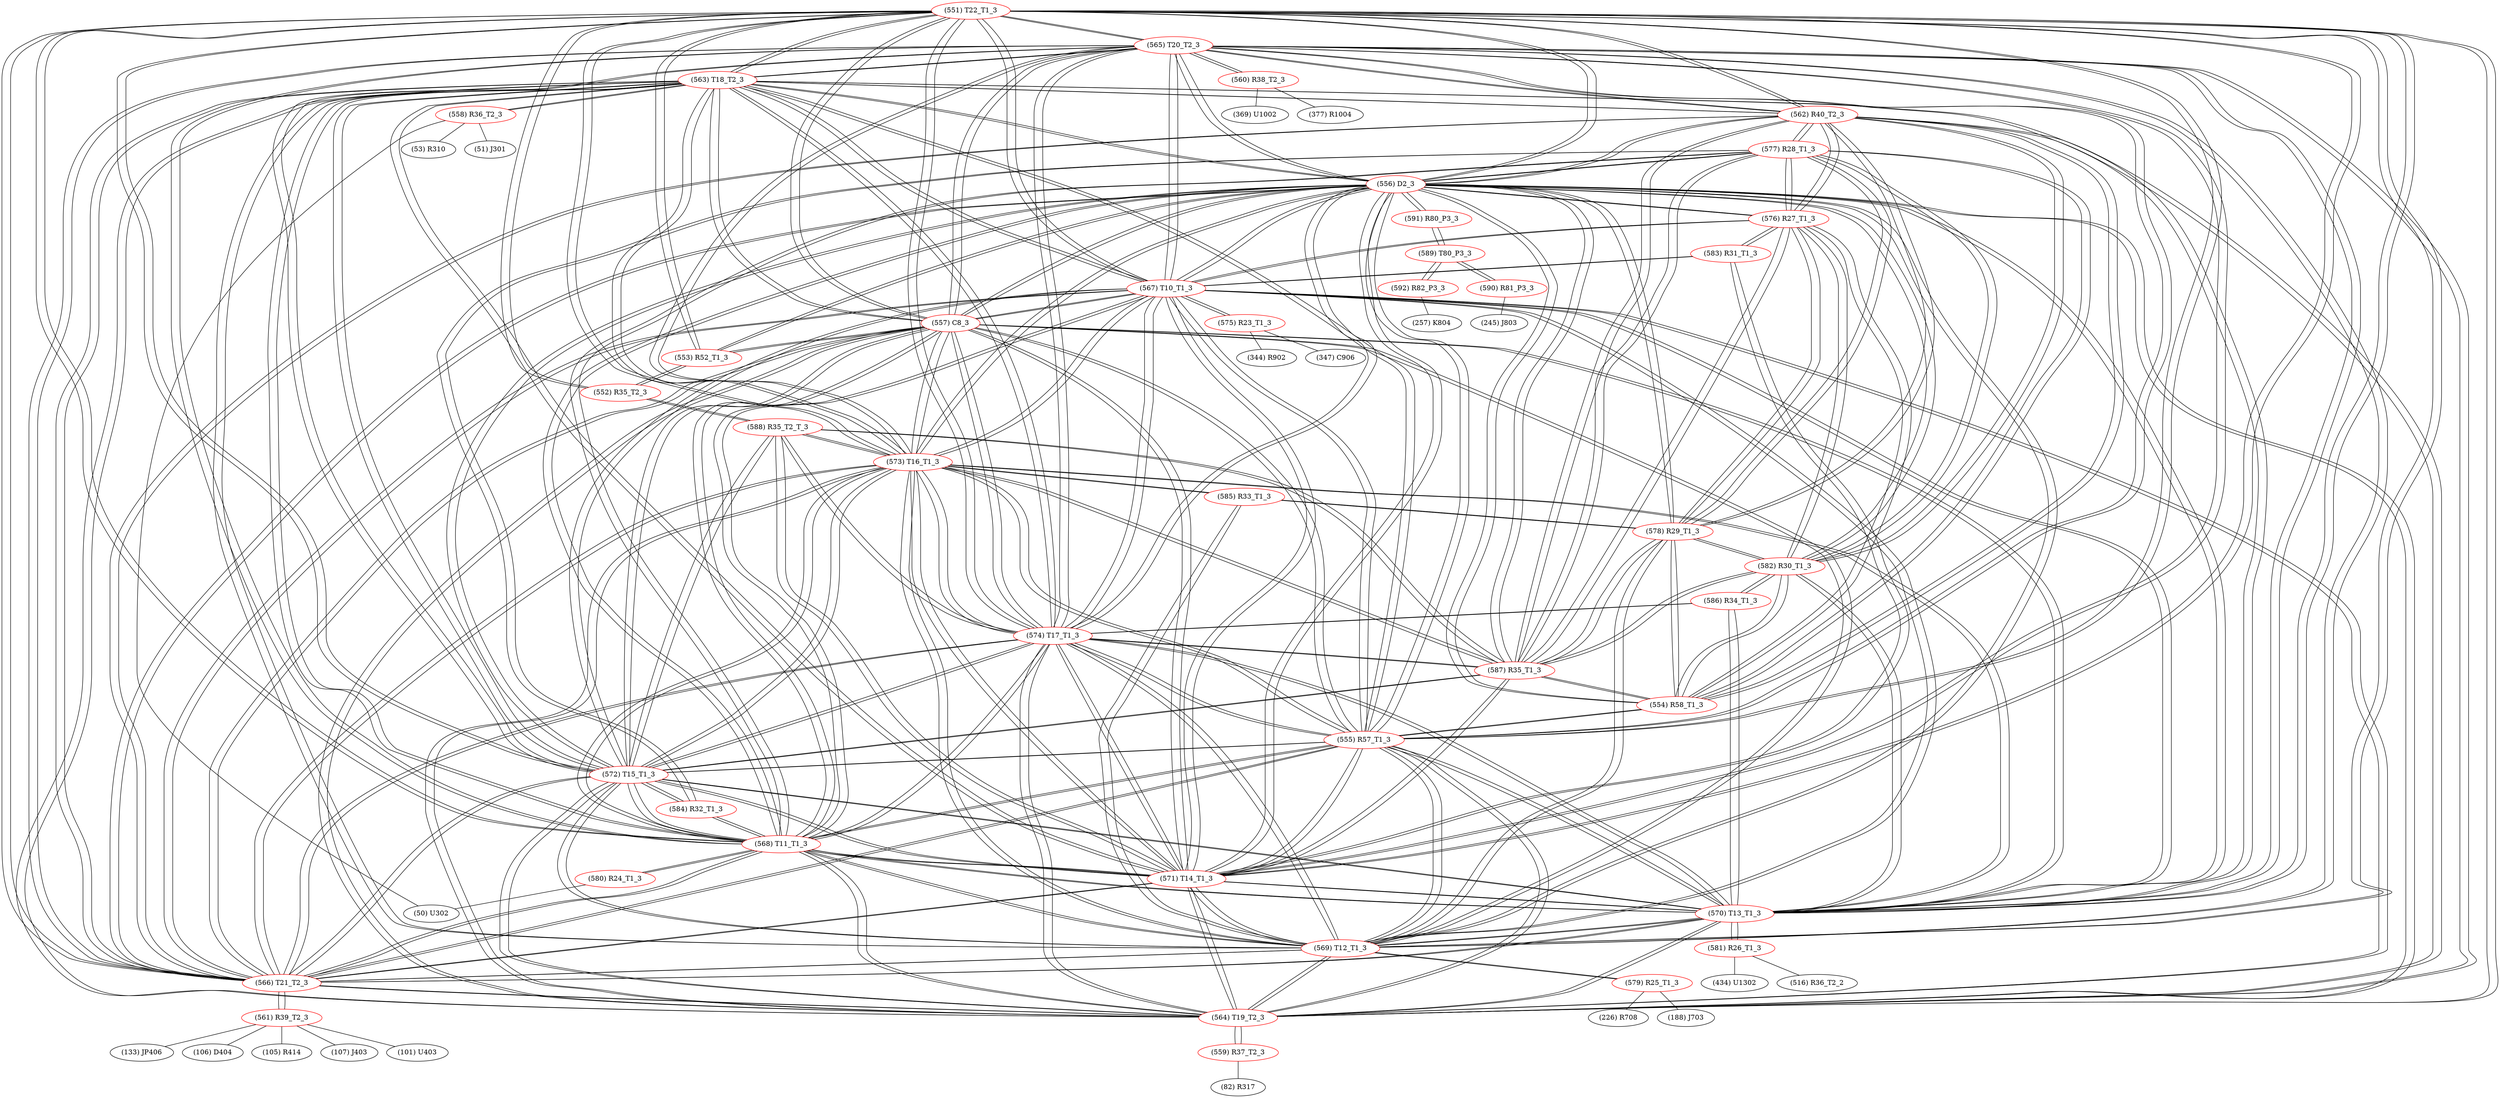 graph {
	551 [label="(551) T22_T1_3" color=red]
	565 [label="(565) T20_T2_3"]
	563 [label="(563) T18_T2_3"]
	564 [label="(564) T19_T2_3"]
	566 [label="(566) T21_T2_3"]
	555 [label="(555) R57_T1_3"]
	556 [label="(556) D2_3"]
	568 [label="(568) T11_T1_3"]
	573 [label="(573) T16_T1_3"]
	574 [label="(574) T17_T1_3"]
	567 [label="(567) T10_T1_3"]
	569 [label="(569) T12_T1_3"]
	570 [label="(570) T13_T1_3"]
	571 [label="(571) T14_T1_3"]
	572 [label="(572) T15_T1_3"]
	557 [label="(557) C8_3"]
	562 [label="(562) R40_T2_3"]
	553 [label="(553) R52_T1_3"]
	552 [label="(552) R35_T2_3"]
	552 [label="(552) R35_T2_3" color=red]
	553 [label="(553) R52_T1_3"]
	551 [label="(551) T22_T1_3"]
	588 [label="(588) R35_T2_T_3"]
	553 [label="(553) R52_T1_3" color=red]
	556 [label="(556) D2_3"]
	557 [label="(557) C8_3"]
	552 [label="(552) R35_T2_3"]
	551 [label="(551) T22_T1_3"]
	554 [label="(554) R58_T1_3" color=red]
	555 [label="(555) R57_T1_3"]
	556 [label="(556) D2_3"]
	578 [label="(578) R29_T1_3"]
	587 [label="(587) R35_T1_3"]
	562 [label="(562) R40_T2_3"]
	582 [label="(582) R30_T1_3"]
	576 [label="(576) R27_T1_3"]
	577 [label="(577) R28_T1_3"]
	555 [label="(555) R57_T1_3" color=red]
	565 [label="(565) T20_T2_3"]
	563 [label="(563) T18_T2_3"]
	564 [label="(564) T19_T2_3"]
	566 [label="(566) T21_T2_3"]
	551 [label="(551) T22_T1_3"]
	556 [label="(556) D2_3"]
	568 [label="(568) T11_T1_3"]
	573 [label="(573) T16_T1_3"]
	574 [label="(574) T17_T1_3"]
	567 [label="(567) T10_T1_3"]
	569 [label="(569) T12_T1_3"]
	570 [label="(570) T13_T1_3"]
	571 [label="(571) T14_T1_3"]
	572 [label="(572) T15_T1_3"]
	557 [label="(557) C8_3"]
	554 [label="(554) R58_T1_3"]
	556 [label="(556) D2_3" color=red]
	565 [label="(565) T20_T2_3"]
	563 [label="(563) T18_T2_3"]
	564 [label="(564) T19_T2_3"]
	566 [label="(566) T21_T2_3"]
	555 [label="(555) R57_T1_3"]
	551 [label="(551) T22_T1_3"]
	568 [label="(568) T11_T1_3"]
	573 [label="(573) T16_T1_3"]
	574 [label="(574) T17_T1_3"]
	567 [label="(567) T10_T1_3"]
	569 [label="(569) T12_T1_3"]
	570 [label="(570) T13_T1_3"]
	571 [label="(571) T14_T1_3"]
	572 [label="(572) T15_T1_3"]
	557 [label="(557) C8_3"]
	553 [label="(553) R52_T1_3"]
	554 [label="(554) R58_T1_3"]
	578 [label="(578) R29_T1_3"]
	587 [label="(587) R35_T1_3"]
	562 [label="(562) R40_T2_3"]
	582 [label="(582) R30_T1_3"]
	576 [label="(576) R27_T1_3"]
	577 [label="(577) R28_T1_3"]
	591 [label="(591) R80_P3_3"]
	557 [label="(557) C8_3" color=red]
	565 [label="(565) T20_T2_3"]
	563 [label="(563) T18_T2_3"]
	564 [label="(564) T19_T2_3"]
	566 [label="(566) T21_T2_3"]
	555 [label="(555) R57_T1_3"]
	551 [label="(551) T22_T1_3"]
	556 [label="(556) D2_3"]
	568 [label="(568) T11_T1_3"]
	573 [label="(573) T16_T1_3"]
	574 [label="(574) T17_T1_3"]
	567 [label="(567) T10_T1_3"]
	569 [label="(569) T12_T1_3"]
	570 [label="(570) T13_T1_3"]
	571 [label="(571) T14_T1_3"]
	572 [label="(572) T15_T1_3"]
	553 [label="(553) R52_T1_3"]
	558 [label="(558) R36_T2_3" color=red]
	51 [label="(51) J301"]
	50 [label="(50) U302"]
	53 [label="(53) R310"]
	563 [label="(563) T18_T2_3"]
	559 [label="(559) R37_T2_3" color=red]
	82 [label="(82) R317"]
	564 [label="(564) T19_T2_3"]
	560 [label="(560) R38_T2_3" color=red]
	369 [label="(369) U1002"]
	377 [label="(377) R1004"]
	565 [label="(565) T20_T2_3"]
	561 [label="(561) R39_T2_3" color=red]
	133 [label="(133) JP406"]
	106 [label="(106) D404"]
	105 [label="(105) R414"]
	107 [label="(107) J403"]
	101 [label="(101) U403"]
	566 [label="(566) T21_T2_3"]
	562 [label="(562) R40_T2_3" color=red]
	578 [label="(578) R29_T1_3"]
	587 [label="(587) R35_T1_3"]
	582 [label="(582) R30_T1_3"]
	556 [label="(556) D2_3"]
	554 [label="(554) R58_T1_3"]
	576 [label="(576) R27_T1_3"]
	577 [label="(577) R28_T1_3"]
	551 [label="(551) T22_T1_3"]
	564 [label="(564) T19_T2_3"]
	563 [label="(563) T18_T2_3"]
	566 [label="(566) T21_T2_3"]
	565 [label="(565) T20_T2_3"]
	563 [label="(563) T18_T2_3" color=red]
	565 [label="(565) T20_T2_3"]
	564 [label="(564) T19_T2_3"]
	566 [label="(566) T21_T2_3"]
	555 [label="(555) R57_T1_3"]
	551 [label="(551) T22_T1_3"]
	556 [label="(556) D2_3"]
	568 [label="(568) T11_T1_3"]
	573 [label="(573) T16_T1_3"]
	574 [label="(574) T17_T1_3"]
	567 [label="(567) T10_T1_3"]
	569 [label="(569) T12_T1_3"]
	570 [label="(570) T13_T1_3"]
	571 [label="(571) T14_T1_3"]
	572 [label="(572) T15_T1_3"]
	557 [label="(557) C8_3"]
	562 [label="(562) R40_T2_3"]
	558 [label="(558) R36_T2_3"]
	564 [label="(564) T19_T2_3" color=red]
	565 [label="(565) T20_T2_3"]
	563 [label="(563) T18_T2_3"]
	566 [label="(566) T21_T2_3"]
	555 [label="(555) R57_T1_3"]
	551 [label="(551) T22_T1_3"]
	556 [label="(556) D2_3"]
	568 [label="(568) T11_T1_3"]
	573 [label="(573) T16_T1_3"]
	574 [label="(574) T17_T1_3"]
	567 [label="(567) T10_T1_3"]
	569 [label="(569) T12_T1_3"]
	570 [label="(570) T13_T1_3"]
	571 [label="(571) T14_T1_3"]
	572 [label="(572) T15_T1_3"]
	557 [label="(557) C8_3"]
	562 [label="(562) R40_T2_3"]
	559 [label="(559) R37_T2_3"]
	565 [label="(565) T20_T2_3" color=red]
	563 [label="(563) T18_T2_3"]
	564 [label="(564) T19_T2_3"]
	566 [label="(566) T21_T2_3"]
	555 [label="(555) R57_T1_3"]
	551 [label="(551) T22_T1_3"]
	556 [label="(556) D2_3"]
	568 [label="(568) T11_T1_3"]
	573 [label="(573) T16_T1_3"]
	574 [label="(574) T17_T1_3"]
	567 [label="(567) T10_T1_3"]
	569 [label="(569) T12_T1_3"]
	570 [label="(570) T13_T1_3"]
	571 [label="(571) T14_T1_3"]
	572 [label="(572) T15_T1_3"]
	557 [label="(557) C8_3"]
	562 [label="(562) R40_T2_3"]
	560 [label="(560) R38_T2_3"]
	566 [label="(566) T21_T2_3" color=red]
	565 [label="(565) T20_T2_3"]
	563 [label="(563) T18_T2_3"]
	564 [label="(564) T19_T2_3"]
	555 [label="(555) R57_T1_3"]
	551 [label="(551) T22_T1_3"]
	556 [label="(556) D2_3"]
	568 [label="(568) T11_T1_3"]
	573 [label="(573) T16_T1_3"]
	574 [label="(574) T17_T1_3"]
	567 [label="(567) T10_T1_3"]
	569 [label="(569) T12_T1_3"]
	570 [label="(570) T13_T1_3"]
	571 [label="(571) T14_T1_3"]
	572 [label="(572) T15_T1_3"]
	557 [label="(557) C8_3"]
	562 [label="(562) R40_T2_3"]
	561 [label="(561) R39_T2_3"]
	567 [label="(567) T10_T1_3" color=red]
	565 [label="(565) T20_T2_3"]
	563 [label="(563) T18_T2_3"]
	564 [label="(564) T19_T2_3"]
	566 [label="(566) T21_T2_3"]
	555 [label="(555) R57_T1_3"]
	551 [label="(551) T22_T1_3"]
	556 [label="(556) D2_3"]
	568 [label="(568) T11_T1_3"]
	573 [label="(573) T16_T1_3"]
	574 [label="(574) T17_T1_3"]
	569 [label="(569) T12_T1_3"]
	570 [label="(570) T13_T1_3"]
	571 [label="(571) T14_T1_3"]
	572 [label="(572) T15_T1_3"]
	557 [label="(557) C8_3"]
	575 [label="(575) R23_T1_3"]
	583 [label="(583) R31_T1_3"]
	576 [label="(576) R27_T1_3"]
	568 [label="(568) T11_T1_3" color=red]
	565 [label="(565) T20_T2_3"]
	563 [label="(563) T18_T2_3"]
	564 [label="(564) T19_T2_3"]
	566 [label="(566) T21_T2_3"]
	555 [label="(555) R57_T1_3"]
	551 [label="(551) T22_T1_3"]
	556 [label="(556) D2_3"]
	573 [label="(573) T16_T1_3"]
	574 [label="(574) T17_T1_3"]
	567 [label="(567) T10_T1_3"]
	569 [label="(569) T12_T1_3"]
	570 [label="(570) T13_T1_3"]
	571 [label="(571) T14_T1_3"]
	572 [label="(572) T15_T1_3"]
	557 [label="(557) C8_3"]
	580 [label="(580) R24_T1_3"]
	584 [label="(584) R32_T1_3"]
	577 [label="(577) R28_T1_3"]
	569 [label="(569) T12_T1_3" color=red]
	565 [label="(565) T20_T2_3"]
	563 [label="(563) T18_T2_3"]
	564 [label="(564) T19_T2_3"]
	566 [label="(566) T21_T2_3"]
	555 [label="(555) R57_T1_3"]
	551 [label="(551) T22_T1_3"]
	556 [label="(556) D2_3"]
	568 [label="(568) T11_T1_3"]
	573 [label="(573) T16_T1_3"]
	574 [label="(574) T17_T1_3"]
	567 [label="(567) T10_T1_3"]
	570 [label="(570) T13_T1_3"]
	571 [label="(571) T14_T1_3"]
	572 [label="(572) T15_T1_3"]
	557 [label="(557) C8_3"]
	585 [label="(585) R33_T1_3"]
	578 [label="(578) R29_T1_3"]
	579 [label="(579) R25_T1_3"]
	570 [label="(570) T13_T1_3" color=red]
	565 [label="(565) T20_T2_3"]
	563 [label="(563) T18_T2_3"]
	564 [label="(564) T19_T2_3"]
	566 [label="(566) T21_T2_3"]
	555 [label="(555) R57_T1_3"]
	551 [label="(551) T22_T1_3"]
	556 [label="(556) D2_3"]
	568 [label="(568) T11_T1_3"]
	573 [label="(573) T16_T1_3"]
	574 [label="(574) T17_T1_3"]
	567 [label="(567) T10_T1_3"]
	569 [label="(569) T12_T1_3"]
	571 [label="(571) T14_T1_3"]
	572 [label="(572) T15_T1_3"]
	557 [label="(557) C8_3"]
	582 [label="(582) R30_T1_3"]
	586 [label="(586) R34_T1_3"]
	581 [label="(581) R26_T1_3"]
	571 [label="(571) T14_T1_3" color=red]
	565 [label="(565) T20_T2_3"]
	563 [label="(563) T18_T2_3"]
	564 [label="(564) T19_T2_3"]
	566 [label="(566) T21_T2_3"]
	555 [label="(555) R57_T1_3"]
	551 [label="(551) T22_T1_3"]
	556 [label="(556) D2_3"]
	568 [label="(568) T11_T1_3"]
	573 [label="(573) T16_T1_3"]
	574 [label="(574) T17_T1_3"]
	567 [label="(567) T10_T1_3"]
	569 [label="(569) T12_T1_3"]
	570 [label="(570) T13_T1_3"]
	572 [label="(572) T15_T1_3"]
	557 [label="(557) C8_3"]
	587 [label="(587) R35_T1_3"]
	588 [label="(588) R35_T2_T_3"]
	583 [label="(583) R31_T1_3"]
	572 [label="(572) T15_T1_3" color=red]
	565 [label="(565) T20_T2_3"]
	563 [label="(563) T18_T2_3"]
	564 [label="(564) T19_T2_3"]
	566 [label="(566) T21_T2_3"]
	555 [label="(555) R57_T1_3"]
	551 [label="(551) T22_T1_3"]
	556 [label="(556) D2_3"]
	568 [label="(568) T11_T1_3"]
	573 [label="(573) T16_T1_3"]
	574 [label="(574) T17_T1_3"]
	567 [label="(567) T10_T1_3"]
	569 [label="(569) T12_T1_3"]
	570 [label="(570) T13_T1_3"]
	571 [label="(571) T14_T1_3"]
	557 [label="(557) C8_3"]
	587 [label="(587) R35_T1_3"]
	588 [label="(588) R35_T2_T_3"]
	584 [label="(584) R32_T1_3"]
	573 [label="(573) T16_T1_3" color=red]
	565 [label="(565) T20_T2_3"]
	563 [label="(563) T18_T2_3"]
	564 [label="(564) T19_T2_3"]
	566 [label="(566) T21_T2_3"]
	555 [label="(555) R57_T1_3"]
	551 [label="(551) T22_T1_3"]
	556 [label="(556) D2_3"]
	568 [label="(568) T11_T1_3"]
	574 [label="(574) T17_T1_3"]
	567 [label="(567) T10_T1_3"]
	569 [label="(569) T12_T1_3"]
	570 [label="(570) T13_T1_3"]
	571 [label="(571) T14_T1_3"]
	572 [label="(572) T15_T1_3"]
	557 [label="(557) C8_3"]
	587 [label="(587) R35_T1_3"]
	588 [label="(588) R35_T2_T_3"]
	585 [label="(585) R33_T1_3"]
	574 [label="(574) T17_T1_3" color=red]
	565 [label="(565) T20_T2_3"]
	563 [label="(563) T18_T2_3"]
	564 [label="(564) T19_T2_3"]
	566 [label="(566) T21_T2_3"]
	555 [label="(555) R57_T1_3"]
	551 [label="(551) T22_T1_3"]
	556 [label="(556) D2_3"]
	568 [label="(568) T11_T1_3"]
	573 [label="(573) T16_T1_3"]
	567 [label="(567) T10_T1_3"]
	569 [label="(569) T12_T1_3"]
	570 [label="(570) T13_T1_3"]
	571 [label="(571) T14_T1_3"]
	572 [label="(572) T15_T1_3"]
	557 [label="(557) C8_3"]
	587 [label="(587) R35_T1_3"]
	588 [label="(588) R35_T2_T_3"]
	586 [label="(586) R34_T1_3"]
	575 [label="(575) R23_T1_3" color=red]
	347 [label="(347) C906"]
	344 [label="(344) R902"]
	567 [label="(567) T10_T1_3"]
	576 [label="(576) R27_T1_3" color=red]
	578 [label="(578) R29_T1_3"]
	587 [label="(587) R35_T1_3"]
	562 [label="(562) R40_T2_3"]
	582 [label="(582) R30_T1_3"]
	556 [label="(556) D2_3"]
	554 [label="(554) R58_T1_3"]
	577 [label="(577) R28_T1_3"]
	567 [label="(567) T10_T1_3"]
	583 [label="(583) R31_T1_3"]
	577 [label="(577) R28_T1_3" color=red]
	578 [label="(578) R29_T1_3"]
	587 [label="(587) R35_T1_3"]
	562 [label="(562) R40_T2_3"]
	582 [label="(582) R30_T1_3"]
	556 [label="(556) D2_3"]
	554 [label="(554) R58_T1_3"]
	576 [label="(576) R27_T1_3"]
	584 [label="(584) R32_T1_3"]
	568 [label="(568) T11_T1_3"]
	578 [label="(578) R29_T1_3" color=red]
	587 [label="(587) R35_T1_3"]
	562 [label="(562) R40_T2_3"]
	582 [label="(582) R30_T1_3"]
	556 [label="(556) D2_3"]
	554 [label="(554) R58_T1_3"]
	576 [label="(576) R27_T1_3"]
	577 [label="(577) R28_T1_3"]
	585 [label="(585) R33_T1_3"]
	569 [label="(569) T12_T1_3"]
	579 [label="(579) R25_T1_3" color=red]
	226 [label="(226) R708"]
	188 [label="(188) J703"]
	569 [label="(569) T12_T1_3"]
	580 [label="(580) R24_T1_3" color=red]
	50 [label="(50) U302"]
	568 [label="(568) T11_T1_3"]
	581 [label="(581) R26_T1_3" color=red]
	434 [label="(434) U1302"]
	516 [label="(516) R36_T2_2"]
	570 [label="(570) T13_T1_3"]
	582 [label="(582) R30_T1_3" color=red]
	578 [label="(578) R29_T1_3"]
	587 [label="(587) R35_T1_3"]
	562 [label="(562) R40_T2_3"]
	556 [label="(556) D2_3"]
	554 [label="(554) R58_T1_3"]
	576 [label="(576) R27_T1_3"]
	577 [label="(577) R28_T1_3"]
	586 [label="(586) R34_T1_3"]
	570 [label="(570) T13_T1_3"]
	583 [label="(583) R31_T1_3" color=red]
	567 [label="(567) T10_T1_3"]
	576 [label="(576) R27_T1_3"]
	571 [label="(571) T14_T1_3"]
	584 [label="(584) R32_T1_3" color=red]
	572 [label="(572) T15_T1_3"]
	577 [label="(577) R28_T1_3"]
	568 [label="(568) T11_T1_3"]
	585 [label="(585) R33_T1_3" color=red]
	573 [label="(573) T16_T1_3"]
	578 [label="(578) R29_T1_3"]
	569 [label="(569) T12_T1_3"]
	586 [label="(586) R34_T1_3" color=red]
	574 [label="(574) T17_T1_3"]
	582 [label="(582) R30_T1_3"]
	570 [label="(570) T13_T1_3"]
	587 [label="(587) R35_T1_3" color=red]
	578 [label="(578) R29_T1_3"]
	562 [label="(562) R40_T2_3"]
	582 [label="(582) R30_T1_3"]
	556 [label="(556) D2_3"]
	554 [label="(554) R58_T1_3"]
	576 [label="(576) R27_T1_3"]
	577 [label="(577) R28_T1_3"]
	573 [label="(573) T16_T1_3"]
	572 [label="(572) T15_T1_3"]
	571 [label="(571) T14_T1_3"]
	574 [label="(574) T17_T1_3"]
	588 [label="(588) R35_T2_T_3"]
	588 [label="(588) R35_T2_T_3" color=red]
	573 [label="(573) T16_T1_3"]
	572 [label="(572) T15_T1_3"]
	587 [label="(587) R35_T1_3"]
	571 [label="(571) T14_T1_3"]
	574 [label="(574) T17_T1_3"]
	552 [label="(552) R35_T2_3"]
	589 [label="(589) T80_P3_3" color=red]
	590 [label="(590) R81_P3_3"]
	592 [label="(592) R82_P3_3"]
	591 [label="(591) R80_P3_3"]
	590 [label="(590) R81_P3_3" color=red]
	245 [label="(245) J803"]
	589 [label="(589) T80_P3_3"]
	591 [label="(591) R80_P3_3" color=red]
	556 [label="(556) D2_3"]
	589 [label="(589) T80_P3_3"]
	592 [label="(592) R82_P3_3" color=red]
	257 [label="(257) K804"]
	589 [label="(589) T80_P3_3"]
	551 -- 565
	551 -- 563
	551 -- 564
	551 -- 566
	551 -- 555
	551 -- 556
	551 -- 568
	551 -- 573
	551 -- 574
	551 -- 567
	551 -- 569
	551 -- 570
	551 -- 571
	551 -- 572
	551 -- 557
	551 -- 562
	551 -- 553
	551 -- 552
	552 -- 553
	552 -- 551
	552 -- 588
	553 -- 556
	553 -- 557
	553 -- 552
	553 -- 551
	554 -- 555
	554 -- 556
	554 -- 578
	554 -- 587
	554 -- 562
	554 -- 582
	554 -- 576
	554 -- 577
	555 -- 565
	555 -- 563
	555 -- 564
	555 -- 566
	555 -- 551
	555 -- 556
	555 -- 568
	555 -- 573
	555 -- 574
	555 -- 567
	555 -- 569
	555 -- 570
	555 -- 571
	555 -- 572
	555 -- 557
	555 -- 554
	556 -- 565
	556 -- 563
	556 -- 564
	556 -- 566
	556 -- 555
	556 -- 551
	556 -- 568
	556 -- 573
	556 -- 574
	556 -- 567
	556 -- 569
	556 -- 570
	556 -- 571
	556 -- 572
	556 -- 557
	556 -- 553
	556 -- 554
	556 -- 578
	556 -- 587
	556 -- 562
	556 -- 582
	556 -- 576
	556 -- 577
	556 -- 591
	557 -- 565
	557 -- 563
	557 -- 564
	557 -- 566
	557 -- 555
	557 -- 551
	557 -- 556
	557 -- 568
	557 -- 573
	557 -- 574
	557 -- 567
	557 -- 569
	557 -- 570
	557 -- 571
	557 -- 572
	557 -- 553
	558 -- 51
	558 -- 50
	558 -- 53
	558 -- 563
	559 -- 82
	559 -- 564
	560 -- 369
	560 -- 377
	560 -- 565
	561 -- 133
	561 -- 106
	561 -- 105
	561 -- 107
	561 -- 101
	561 -- 566
	562 -- 578
	562 -- 587
	562 -- 582
	562 -- 556
	562 -- 554
	562 -- 576
	562 -- 577
	562 -- 551
	562 -- 564
	562 -- 563
	562 -- 566
	562 -- 565
	563 -- 565
	563 -- 564
	563 -- 566
	563 -- 555
	563 -- 551
	563 -- 556
	563 -- 568
	563 -- 573
	563 -- 574
	563 -- 567
	563 -- 569
	563 -- 570
	563 -- 571
	563 -- 572
	563 -- 557
	563 -- 562
	563 -- 558
	564 -- 565
	564 -- 563
	564 -- 566
	564 -- 555
	564 -- 551
	564 -- 556
	564 -- 568
	564 -- 573
	564 -- 574
	564 -- 567
	564 -- 569
	564 -- 570
	564 -- 571
	564 -- 572
	564 -- 557
	564 -- 562
	564 -- 559
	565 -- 563
	565 -- 564
	565 -- 566
	565 -- 555
	565 -- 551
	565 -- 556
	565 -- 568
	565 -- 573
	565 -- 574
	565 -- 567
	565 -- 569
	565 -- 570
	565 -- 571
	565 -- 572
	565 -- 557
	565 -- 562
	565 -- 560
	566 -- 565
	566 -- 563
	566 -- 564
	566 -- 555
	566 -- 551
	566 -- 556
	566 -- 568
	566 -- 573
	566 -- 574
	566 -- 567
	566 -- 569
	566 -- 570
	566 -- 571
	566 -- 572
	566 -- 557
	566 -- 562
	566 -- 561
	567 -- 565
	567 -- 563
	567 -- 564
	567 -- 566
	567 -- 555
	567 -- 551
	567 -- 556
	567 -- 568
	567 -- 573
	567 -- 574
	567 -- 569
	567 -- 570
	567 -- 571
	567 -- 572
	567 -- 557
	567 -- 575
	567 -- 583
	567 -- 576
	568 -- 565
	568 -- 563
	568 -- 564
	568 -- 566
	568 -- 555
	568 -- 551
	568 -- 556
	568 -- 573
	568 -- 574
	568 -- 567
	568 -- 569
	568 -- 570
	568 -- 571
	568 -- 572
	568 -- 557
	568 -- 580
	568 -- 584
	568 -- 577
	569 -- 565
	569 -- 563
	569 -- 564
	569 -- 566
	569 -- 555
	569 -- 551
	569 -- 556
	569 -- 568
	569 -- 573
	569 -- 574
	569 -- 567
	569 -- 570
	569 -- 571
	569 -- 572
	569 -- 557
	569 -- 585
	569 -- 578
	569 -- 579
	570 -- 565
	570 -- 563
	570 -- 564
	570 -- 566
	570 -- 555
	570 -- 551
	570 -- 556
	570 -- 568
	570 -- 573
	570 -- 574
	570 -- 567
	570 -- 569
	570 -- 571
	570 -- 572
	570 -- 557
	570 -- 582
	570 -- 586
	570 -- 581
	571 -- 565
	571 -- 563
	571 -- 564
	571 -- 566
	571 -- 555
	571 -- 551
	571 -- 556
	571 -- 568
	571 -- 573
	571 -- 574
	571 -- 567
	571 -- 569
	571 -- 570
	571 -- 572
	571 -- 557
	571 -- 587
	571 -- 588
	571 -- 583
	572 -- 565
	572 -- 563
	572 -- 564
	572 -- 566
	572 -- 555
	572 -- 551
	572 -- 556
	572 -- 568
	572 -- 573
	572 -- 574
	572 -- 567
	572 -- 569
	572 -- 570
	572 -- 571
	572 -- 557
	572 -- 587
	572 -- 588
	572 -- 584
	573 -- 565
	573 -- 563
	573 -- 564
	573 -- 566
	573 -- 555
	573 -- 551
	573 -- 556
	573 -- 568
	573 -- 574
	573 -- 567
	573 -- 569
	573 -- 570
	573 -- 571
	573 -- 572
	573 -- 557
	573 -- 587
	573 -- 588
	573 -- 585
	574 -- 565
	574 -- 563
	574 -- 564
	574 -- 566
	574 -- 555
	574 -- 551
	574 -- 556
	574 -- 568
	574 -- 573
	574 -- 567
	574 -- 569
	574 -- 570
	574 -- 571
	574 -- 572
	574 -- 557
	574 -- 587
	574 -- 588
	574 -- 586
	575 -- 347
	575 -- 344
	575 -- 567
	576 -- 578
	576 -- 587
	576 -- 562
	576 -- 582
	576 -- 556
	576 -- 554
	576 -- 577
	576 -- 567
	576 -- 583
	577 -- 578
	577 -- 587
	577 -- 562
	577 -- 582
	577 -- 556
	577 -- 554
	577 -- 576
	577 -- 584
	577 -- 568
	578 -- 587
	578 -- 562
	578 -- 582
	578 -- 556
	578 -- 554
	578 -- 576
	578 -- 577
	578 -- 585
	578 -- 569
	579 -- 226
	579 -- 188
	579 -- 569
	580 -- 50
	580 -- 568
	581 -- 434
	581 -- 516
	581 -- 570
	582 -- 578
	582 -- 587
	582 -- 562
	582 -- 556
	582 -- 554
	582 -- 576
	582 -- 577
	582 -- 586
	582 -- 570
	583 -- 567
	583 -- 576
	583 -- 571
	584 -- 572
	584 -- 577
	584 -- 568
	585 -- 573
	585 -- 578
	585 -- 569
	586 -- 574
	586 -- 582
	586 -- 570
	587 -- 578
	587 -- 562
	587 -- 582
	587 -- 556
	587 -- 554
	587 -- 576
	587 -- 577
	587 -- 573
	587 -- 572
	587 -- 571
	587 -- 574
	587 -- 588
	588 -- 573
	588 -- 572
	588 -- 587
	588 -- 571
	588 -- 574
	588 -- 552
	589 -- 590
	589 -- 592
	589 -- 591
	590 -- 245
	590 -- 589
	591 -- 556
	591 -- 589
	592 -- 257
	592 -- 589
}